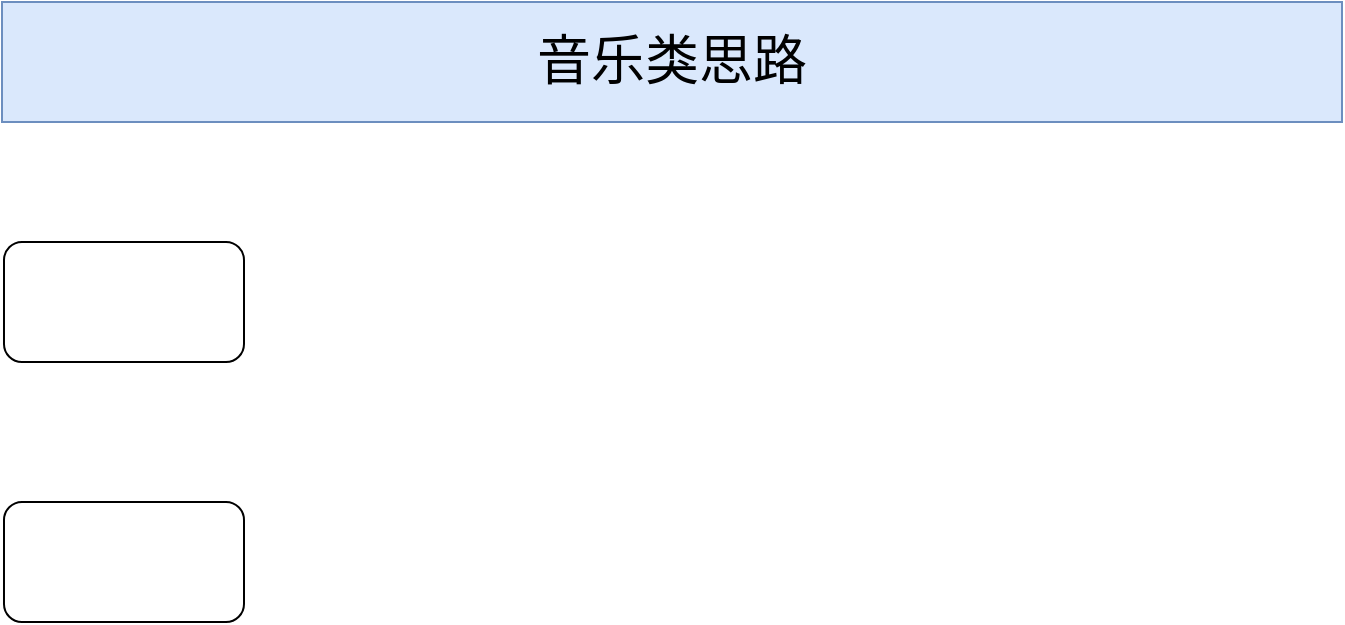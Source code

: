 <mxfile version="20.3.6" type="github">
  <diagram id="gHdGT0hqlNenqPQnGmaF" name="第 1 页">
    <mxGraphModel dx="1038" dy="579" grid="1" gridSize="10" guides="1" tooltips="1" connect="1" arrows="1" fold="1" page="1" pageScale="1" pageWidth="827" pageHeight="1169" math="0" shadow="0">
      <root>
        <mxCell id="0" />
        <mxCell id="1" parent="0" />
        <mxCell id="UIsmuP5mog6YXnoimDV5-1" value="" style="rounded=1;whiteSpace=wrap;html=1;" vertex="1" parent="1">
          <mxGeometry x="61" y="720" width="120" height="60" as="geometry" />
        </mxCell>
        <mxCell id="UIsmuP5mog6YXnoimDV5-2" value="" style="rounded=1;whiteSpace=wrap;html=1;" vertex="1" parent="1">
          <mxGeometry x="61" y="850" width="120" height="60" as="geometry" />
        </mxCell>
        <mxCell id="UIsmuP5mog6YXnoimDV5-3" value="音乐类思路" style="text;html=1;strokeColor=#6c8ebf;fillColor=#dae8fc;align=center;verticalAlign=middle;whiteSpace=wrap;rounded=0;fontSize=27;" vertex="1" parent="1">
          <mxGeometry x="60" y="600" width="670" height="60" as="geometry" />
        </mxCell>
      </root>
    </mxGraphModel>
  </diagram>
</mxfile>
